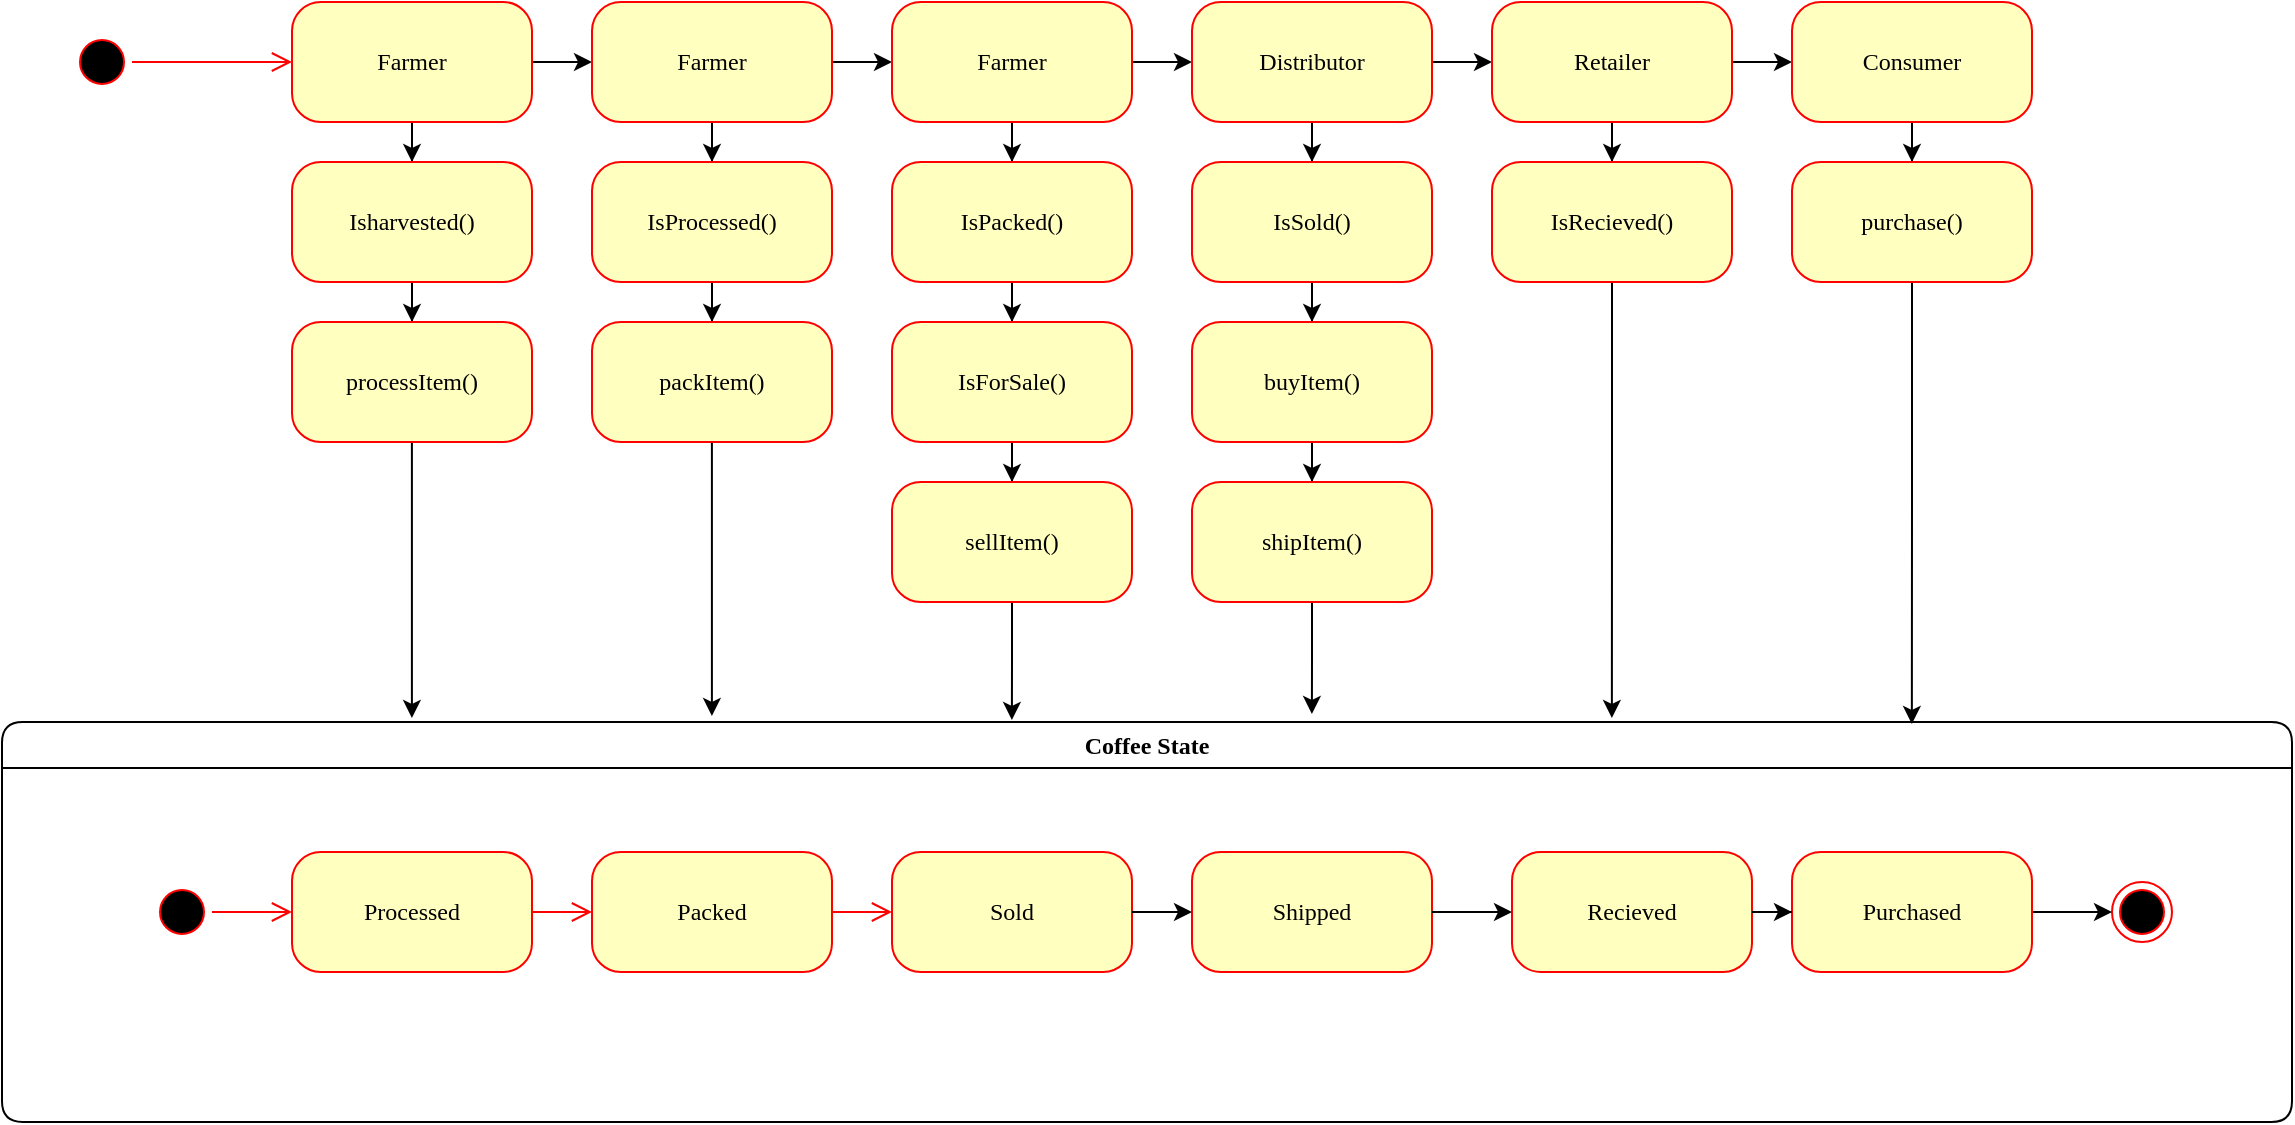 <mxfile version="14.5.10"><diagram id="wKOZRAluol8tqECG0hd-" name="StateDiagram"><mxGraphModel dx="1554" dy="800" grid="1" gridSize="10" guides="1" tooltips="1" connect="1" arrows="1" fold="1" page="1" pageScale="1" pageWidth="850" pageHeight="1100" math="0" shadow="0"><root><mxCell id="SIrhAGBKOmi2-fd3w_vj-0"/><mxCell id="SIrhAGBKOmi2-fd3w_vj-1" parent="SIrhAGBKOmi2-fd3w_vj-0"/><mxCell id="SIrhAGBKOmi2-fd3w_vj-2" value="" style="ellipse;html=1;shape=startState;fillColor=#000000;strokeColor=#ff0000;rounded=1;shadow=0;comic=0;labelBackgroundColor=none;fontFamily=Verdana;fontSize=12;fontColor=#000000;align=center;direction=south;" parent="SIrhAGBKOmi2-fd3w_vj-1" vertex="1"><mxGeometry x="130" y="135" width="30" height="30" as="geometry"/></mxCell><mxCell id="JruOB0VYNwKQPK8TJ-jq-1" value="" style="edgeStyle=orthogonalEdgeStyle;rounded=0;orthogonalLoop=1;jettySize=auto;html=1;" parent="SIrhAGBKOmi2-fd3w_vj-1" source="SIrhAGBKOmi2-fd3w_vj-4" target="JruOB0VYNwKQPK8TJ-jq-0" edge="1"><mxGeometry relative="1" as="geometry"/></mxCell><mxCell id="JruOB0VYNwKQPK8TJ-jq-5" value="" style="edgeStyle=orthogonalEdgeStyle;rounded=0;orthogonalLoop=1;jettySize=auto;html=1;" parent="SIrhAGBKOmi2-fd3w_vj-1" source="SIrhAGBKOmi2-fd3w_vj-4" target="JruOB0VYNwKQPK8TJ-jq-4" edge="1"><mxGeometry relative="1" as="geometry"/></mxCell><mxCell id="SIrhAGBKOmi2-fd3w_vj-4" value="Farmer" style="rounded=1;whiteSpace=wrap;html=1;arcSize=24;fillColor=#ffffc0;strokeColor=#ff0000;shadow=0;comic=0;labelBackgroundColor=none;fontFamily=Verdana;fontSize=12;fontColor=#000000;align=center;" parent="SIrhAGBKOmi2-fd3w_vj-1" vertex="1"><mxGeometry x="240" y="120" width="120" height="60" as="geometry"/></mxCell><mxCell id="SIrhAGBKOmi2-fd3w_vj-12" value="Coffee State" style="swimlane;whiteSpace=wrap;html=1;rounded=1;shadow=0;comic=0;labelBackgroundColor=none;strokeWidth=1;fontFamily=Verdana;fontSize=12;align=center;" parent="SIrhAGBKOmi2-fd3w_vj-1" vertex="1"><mxGeometry x="95" y="480" width="1145" height="200" as="geometry"/></mxCell><mxCell id="SIrhAGBKOmi2-fd3w_vj-13" style="edgeStyle=elbowEdgeStyle;html=1;labelBackgroundColor=none;endArrow=open;endSize=8;strokeColor=#ff0000;fontFamily=Verdana;fontSize=12;align=left;" parent="SIrhAGBKOmi2-fd3w_vj-12" source="SIrhAGBKOmi2-fd3w_vj-14" target="SIrhAGBKOmi2-fd3w_vj-19" edge="1"><mxGeometry relative="1" as="geometry"/></mxCell><mxCell id="SIrhAGBKOmi2-fd3w_vj-14" value="Processed" style="rounded=1;whiteSpace=wrap;html=1;arcSize=24;fillColor=#ffffc0;strokeColor=#ff0000;shadow=0;comic=0;labelBackgroundColor=none;fontFamily=Verdana;fontSize=12;fontColor=#000000;align=center;" parent="SIrhAGBKOmi2-fd3w_vj-12" vertex="1"><mxGeometry x="145" y="65" width="120" height="60" as="geometry"/></mxCell><mxCell id="SIrhAGBKOmi2-fd3w_vj-15" value="" style="ellipse;html=1;shape=endState;fillColor=#000000;strokeColor=#ff0000;rounded=1;shadow=0;comic=0;labelBackgroundColor=none;fontFamily=Verdana;fontSize=12;fontColor=#000000;align=center;" parent="SIrhAGBKOmi2-fd3w_vj-12" vertex="1"><mxGeometry x="1055" y="80" width="30" height="30" as="geometry"/></mxCell><mxCell id="SIrhAGBKOmi2-fd3w_vj-16" style="edgeStyle=elbowEdgeStyle;html=1;labelBackgroundColor=none;endArrow=open;endSize=8;strokeColor=#ff0000;fontFamily=Verdana;fontSize=12;align=left;" parent="SIrhAGBKOmi2-fd3w_vj-12" source="SIrhAGBKOmi2-fd3w_vj-17" target="SIrhAGBKOmi2-fd3w_vj-14" edge="1"><mxGeometry relative="1" as="geometry"/></mxCell><mxCell id="SIrhAGBKOmi2-fd3w_vj-17" value="" style="ellipse;html=1;shape=startState;fillColor=#000000;strokeColor=#ff0000;rounded=1;shadow=0;comic=0;labelBackgroundColor=none;fontFamily=Verdana;fontSize=12;fontColor=#000000;align=center;direction=south;" parent="SIrhAGBKOmi2-fd3w_vj-12" vertex="1"><mxGeometry x="75" y="80" width="30" height="30" as="geometry"/></mxCell><mxCell id="SIrhAGBKOmi2-fd3w_vj-18" style="edgeStyle=elbowEdgeStyle;html=1;labelBackgroundColor=none;endArrow=open;endSize=8;strokeColor=#ff0000;fontFamily=Verdana;fontSize=12;align=left;" parent="SIrhAGBKOmi2-fd3w_vj-12" source="SIrhAGBKOmi2-fd3w_vj-19" target="SIrhAGBKOmi2-fd3w_vj-21" edge="1"><mxGeometry relative="1" as="geometry"/></mxCell><mxCell id="SIrhAGBKOmi2-fd3w_vj-19" value="Packed" style="rounded=1;whiteSpace=wrap;html=1;arcSize=24;fillColor=#ffffc0;strokeColor=#ff0000;shadow=0;comic=0;labelBackgroundColor=none;fontFamily=Verdana;fontSize=12;fontColor=#000000;align=center;" parent="SIrhAGBKOmi2-fd3w_vj-12" vertex="1"><mxGeometry x="295" y="65" width="120" height="60" as="geometry"/></mxCell><mxCell id="SIrhAGBKOmi2-fd3w_vj-21" value="Sold" style="rounded=1;whiteSpace=wrap;html=1;arcSize=24;fillColor=#ffffc0;strokeColor=#ff0000;shadow=0;comic=0;labelBackgroundColor=none;fontFamily=Verdana;fontSize=12;fontColor=#000000;align=center;" parent="SIrhAGBKOmi2-fd3w_vj-12" vertex="1"><mxGeometry x="445" y="65" width="120" height="60" as="geometry"/></mxCell><mxCell id="JruOB0VYNwKQPK8TJ-jq-34" value="Shipped" style="rounded=1;whiteSpace=wrap;html=1;arcSize=24;fillColor=#ffffc0;strokeColor=#ff0000;shadow=0;comic=0;labelBackgroundColor=none;fontFamily=Verdana;fontSize=12;fontColor=#000000;align=center;" parent="SIrhAGBKOmi2-fd3w_vj-12" vertex="1"><mxGeometry x="595" y="65" width="120" height="60" as="geometry"/></mxCell><mxCell id="JruOB0VYNwKQPK8TJ-jq-35" value="" style="edgeStyle=orthogonalEdgeStyle;rounded=0;orthogonalLoop=1;jettySize=auto;html=1;" parent="SIrhAGBKOmi2-fd3w_vj-12" source="SIrhAGBKOmi2-fd3w_vj-21" target="JruOB0VYNwKQPK8TJ-jq-34" edge="1"><mxGeometry relative="1" as="geometry"/></mxCell><mxCell id="JruOB0VYNwKQPK8TJ-jq-36" value="Recieved" style="rounded=1;whiteSpace=wrap;html=1;arcSize=24;fillColor=#ffffc0;strokeColor=#ff0000;shadow=0;comic=0;labelBackgroundColor=none;fontFamily=Verdana;fontSize=12;fontColor=#000000;align=center;" parent="SIrhAGBKOmi2-fd3w_vj-12" vertex="1"><mxGeometry x="755" y="65" width="120" height="60" as="geometry"/></mxCell><mxCell id="JruOB0VYNwKQPK8TJ-jq-37" value="" style="edgeStyle=orthogonalEdgeStyle;rounded=0;orthogonalLoop=1;jettySize=auto;html=1;" parent="SIrhAGBKOmi2-fd3w_vj-12" source="JruOB0VYNwKQPK8TJ-jq-34" target="JruOB0VYNwKQPK8TJ-jq-36" edge="1"><mxGeometry relative="1" as="geometry"/></mxCell><mxCell id="JruOB0VYNwKQPK8TJ-jq-40" style="edgeStyle=orthogonalEdgeStyle;rounded=0;orthogonalLoop=1;jettySize=auto;html=1;" parent="SIrhAGBKOmi2-fd3w_vj-12" source="JruOB0VYNwKQPK8TJ-jq-38" target="SIrhAGBKOmi2-fd3w_vj-15" edge="1"><mxGeometry relative="1" as="geometry"/></mxCell><mxCell id="JruOB0VYNwKQPK8TJ-jq-38" value="Purchased" style="rounded=1;whiteSpace=wrap;html=1;arcSize=24;fillColor=#ffffc0;strokeColor=#ff0000;shadow=0;comic=0;labelBackgroundColor=none;fontFamily=Verdana;fontSize=12;fontColor=#000000;align=center;" parent="SIrhAGBKOmi2-fd3w_vj-12" vertex="1"><mxGeometry x="895" y="65" width="120" height="60" as="geometry"/></mxCell><mxCell id="JruOB0VYNwKQPK8TJ-jq-39" value="" style="edgeStyle=orthogonalEdgeStyle;rounded=0;orthogonalLoop=1;jettySize=auto;html=1;" parent="SIrhAGBKOmi2-fd3w_vj-12" source="JruOB0VYNwKQPK8TJ-jq-36" target="JruOB0VYNwKQPK8TJ-jq-38" edge="1"><mxGeometry relative="1" as="geometry"/></mxCell><mxCell id="SIrhAGBKOmi2-fd3w_vj-23" style="edgeStyle=orthogonalEdgeStyle;html=1;labelBackgroundColor=none;endArrow=open;endSize=8;strokeColor=#ff0000;fontFamily=Verdana;fontSize=12;align=left;" parent="SIrhAGBKOmi2-fd3w_vj-1" source="SIrhAGBKOmi2-fd3w_vj-2" target="SIrhAGBKOmi2-fd3w_vj-4" edge="1"><mxGeometry relative="1" as="geometry"/></mxCell><mxCell id="JruOB0VYNwKQPK8TJ-jq-3" value="" style="edgeStyle=orthogonalEdgeStyle;rounded=0;orthogonalLoop=1;jettySize=auto;html=1;" parent="SIrhAGBKOmi2-fd3w_vj-1" source="JruOB0VYNwKQPK8TJ-jq-0" target="JruOB0VYNwKQPK8TJ-jq-2" edge="1"><mxGeometry relative="1" as="geometry"/></mxCell><mxCell id="JruOB0VYNwKQPK8TJ-jq-0" value="Isharvested()" style="rounded=1;whiteSpace=wrap;html=1;arcSize=24;fillColor=#ffffc0;strokeColor=#ff0000;shadow=0;comic=0;labelBackgroundColor=none;fontFamily=Verdana;fontSize=12;fontColor=#000000;align=center;" parent="SIrhAGBKOmi2-fd3w_vj-1" vertex="1"><mxGeometry x="240" y="200" width="120" height="60" as="geometry"/></mxCell><mxCell id="JruOB0VYNwKQPK8TJ-jq-41" style="edgeStyle=orthogonalEdgeStyle;rounded=0;orthogonalLoop=1;jettySize=auto;html=1;entryX=0.179;entryY=-0.01;entryDx=0;entryDy=0;entryPerimeter=0;" parent="SIrhAGBKOmi2-fd3w_vj-1" source="JruOB0VYNwKQPK8TJ-jq-2" target="SIrhAGBKOmi2-fd3w_vj-12" edge="1"><mxGeometry relative="1" as="geometry"/></mxCell><mxCell id="JruOB0VYNwKQPK8TJ-jq-2" value="processItem()" style="rounded=1;whiteSpace=wrap;html=1;arcSize=24;fillColor=#ffffc0;strokeColor=#ff0000;shadow=0;comic=0;labelBackgroundColor=none;fontFamily=Verdana;fontSize=12;fontColor=#000000;align=center;" parent="SIrhAGBKOmi2-fd3w_vj-1" vertex="1"><mxGeometry x="240" y="280" width="120" height="60" as="geometry"/></mxCell><mxCell id="JruOB0VYNwKQPK8TJ-jq-7" value="" style="edgeStyle=orthogonalEdgeStyle;rounded=0;orthogonalLoop=1;jettySize=auto;html=1;" parent="SIrhAGBKOmi2-fd3w_vj-1" source="JruOB0VYNwKQPK8TJ-jq-4" target="JruOB0VYNwKQPK8TJ-jq-6" edge="1"><mxGeometry relative="1" as="geometry"/></mxCell><mxCell id="JruOB0VYNwKQPK8TJ-jq-11" value="" style="edgeStyle=orthogonalEdgeStyle;rounded=0;orthogonalLoop=1;jettySize=auto;html=1;" parent="SIrhAGBKOmi2-fd3w_vj-1" source="JruOB0VYNwKQPK8TJ-jq-4" target="JruOB0VYNwKQPK8TJ-jq-10" edge="1"><mxGeometry relative="1" as="geometry"/></mxCell><mxCell id="JruOB0VYNwKQPK8TJ-jq-4" value="Farmer" style="rounded=1;whiteSpace=wrap;html=1;arcSize=24;fillColor=#ffffc0;strokeColor=#ff0000;shadow=0;comic=0;labelBackgroundColor=none;fontFamily=Verdana;fontSize=12;fontColor=#000000;align=center;" parent="SIrhAGBKOmi2-fd3w_vj-1" vertex="1"><mxGeometry x="390" y="120" width="120" height="60" as="geometry"/></mxCell><mxCell id="JruOB0VYNwKQPK8TJ-jq-9" value="" style="edgeStyle=orthogonalEdgeStyle;rounded=0;orthogonalLoop=1;jettySize=auto;html=1;" parent="SIrhAGBKOmi2-fd3w_vj-1" source="JruOB0VYNwKQPK8TJ-jq-6" target="JruOB0VYNwKQPK8TJ-jq-8" edge="1"><mxGeometry relative="1" as="geometry"/></mxCell><mxCell id="JruOB0VYNwKQPK8TJ-jq-6" value="IsProcessed()" style="rounded=1;whiteSpace=wrap;html=1;arcSize=24;fillColor=#ffffc0;strokeColor=#ff0000;shadow=0;comic=0;labelBackgroundColor=none;fontFamily=Verdana;fontSize=12;fontColor=#000000;align=center;" parent="SIrhAGBKOmi2-fd3w_vj-1" vertex="1"><mxGeometry x="390" y="200" width="120" height="60" as="geometry"/></mxCell><mxCell id="JruOB0VYNwKQPK8TJ-jq-42" style="edgeStyle=orthogonalEdgeStyle;rounded=0;orthogonalLoop=1;jettySize=auto;html=1;entryX=0.31;entryY=-0.015;entryDx=0;entryDy=0;entryPerimeter=0;" parent="SIrhAGBKOmi2-fd3w_vj-1" source="JruOB0VYNwKQPK8TJ-jq-8" target="SIrhAGBKOmi2-fd3w_vj-12" edge="1"><mxGeometry relative="1" as="geometry"/></mxCell><mxCell id="JruOB0VYNwKQPK8TJ-jq-8" value="packItem()" style="rounded=1;whiteSpace=wrap;html=1;arcSize=24;fillColor=#ffffc0;strokeColor=#ff0000;shadow=0;comic=0;labelBackgroundColor=none;fontFamily=Verdana;fontSize=12;fontColor=#000000;align=center;" parent="SIrhAGBKOmi2-fd3w_vj-1" vertex="1"><mxGeometry x="390" y="280" width="120" height="60" as="geometry"/></mxCell><mxCell id="JruOB0VYNwKQPK8TJ-jq-13" value="" style="edgeStyle=orthogonalEdgeStyle;rounded=0;orthogonalLoop=1;jettySize=auto;html=1;" parent="SIrhAGBKOmi2-fd3w_vj-1" source="JruOB0VYNwKQPK8TJ-jq-10" target="JruOB0VYNwKQPK8TJ-jq-12" edge="1"><mxGeometry relative="1" as="geometry"/></mxCell><mxCell id="JruOB0VYNwKQPK8TJ-jq-19" value="" style="edgeStyle=orthogonalEdgeStyle;rounded=0;orthogonalLoop=1;jettySize=auto;html=1;" parent="SIrhAGBKOmi2-fd3w_vj-1" source="JruOB0VYNwKQPK8TJ-jq-10" target="JruOB0VYNwKQPK8TJ-jq-18" edge="1"><mxGeometry relative="1" as="geometry"/></mxCell><mxCell id="JruOB0VYNwKQPK8TJ-jq-10" value="Farmer" style="rounded=1;whiteSpace=wrap;html=1;arcSize=24;fillColor=#ffffc0;strokeColor=#ff0000;shadow=0;comic=0;labelBackgroundColor=none;fontFamily=Verdana;fontSize=12;fontColor=#000000;align=center;" parent="SIrhAGBKOmi2-fd3w_vj-1" vertex="1"><mxGeometry x="540" y="120" width="120" height="60" as="geometry"/></mxCell><mxCell id="JruOB0VYNwKQPK8TJ-jq-15" value="" style="edgeStyle=orthogonalEdgeStyle;rounded=0;orthogonalLoop=1;jettySize=auto;html=1;" parent="SIrhAGBKOmi2-fd3w_vj-1" source="JruOB0VYNwKQPK8TJ-jq-12" target="JruOB0VYNwKQPK8TJ-jq-14" edge="1"><mxGeometry relative="1" as="geometry"/></mxCell><mxCell id="JruOB0VYNwKQPK8TJ-jq-12" value="IsPacked()" style="rounded=1;whiteSpace=wrap;html=1;arcSize=24;fillColor=#ffffc0;strokeColor=#ff0000;shadow=0;comic=0;labelBackgroundColor=none;fontFamily=Verdana;fontSize=12;fontColor=#000000;align=center;" parent="SIrhAGBKOmi2-fd3w_vj-1" vertex="1"><mxGeometry x="540" y="200" width="120" height="60" as="geometry"/></mxCell><mxCell id="JruOB0VYNwKQPK8TJ-jq-17" value="" style="edgeStyle=orthogonalEdgeStyle;rounded=0;orthogonalLoop=1;jettySize=auto;html=1;" parent="SIrhAGBKOmi2-fd3w_vj-1" source="JruOB0VYNwKQPK8TJ-jq-14" target="JruOB0VYNwKQPK8TJ-jq-16" edge="1"><mxGeometry relative="1" as="geometry"/></mxCell><mxCell id="JruOB0VYNwKQPK8TJ-jq-14" value="IsForSale()" style="rounded=1;whiteSpace=wrap;html=1;arcSize=24;fillColor=#ffffc0;strokeColor=#ff0000;shadow=0;comic=0;labelBackgroundColor=none;fontFamily=Verdana;fontSize=12;fontColor=#000000;align=center;" parent="SIrhAGBKOmi2-fd3w_vj-1" vertex="1"><mxGeometry x="540" y="280" width="120" height="60" as="geometry"/></mxCell><mxCell id="JruOB0VYNwKQPK8TJ-jq-44" style="edgeStyle=orthogonalEdgeStyle;rounded=0;orthogonalLoop=1;jettySize=auto;html=1;entryX=0.441;entryY=-0.005;entryDx=0;entryDy=0;entryPerimeter=0;" parent="SIrhAGBKOmi2-fd3w_vj-1" source="JruOB0VYNwKQPK8TJ-jq-16" target="SIrhAGBKOmi2-fd3w_vj-12" edge="1"><mxGeometry relative="1" as="geometry"/></mxCell><mxCell id="JruOB0VYNwKQPK8TJ-jq-16" value="sellItem()" style="rounded=1;whiteSpace=wrap;html=1;arcSize=24;fillColor=#ffffc0;strokeColor=#ff0000;shadow=0;comic=0;labelBackgroundColor=none;fontFamily=Verdana;fontSize=12;fontColor=#000000;align=center;" parent="SIrhAGBKOmi2-fd3w_vj-1" vertex="1"><mxGeometry x="540" y="360" width="120" height="60" as="geometry"/></mxCell><mxCell id="JruOB0VYNwKQPK8TJ-jq-21" value="" style="edgeStyle=orthogonalEdgeStyle;rounded=0;orthogonalLoop=1;jettySize=auto;html=1;" parent="SIrhAGBKOmi2-fd3w_vj-1" source="JruOB0VYNwKQPK8TJ-jq-18" target="JruOB0VYNwKQPK8TJ-jq-20" edge="1"><mxGeometry relative="1" as="geometry"/></mxCell><mxCell id="JruOB0VYNwKQPK8TJ-jq-23" value="" style="edgeStyle=orthogonalEdgeStyle;rounded=0;orthogonalLoop=1;jettySize=auto;html=1;" parent="SIrhAGBKOmi2-fd3w_vj-1" source="JruOB0VYNwKQPK8TJ-jq-18" target="JruOB0VYNwKQPK8TJ-jq-22" edge="1"><mxGeometry relative="1" as="geometry"/></mxCell><mxCell id="JruOB0VYNwKQPK8TJ-jq-18" value="Distributor" style="rounded=1;whiteSpace=wrap;html=1;arcSize=24;fillColor=#ffffc0;strokeColor=#ff0000;shadow=0;comic=0;labelBackgroundColor=none;fontFamily=Verdana;fontSize=12;fontColor=#000000;align=center;" parent="SIrhAGBKOmi2-fd3w_vj-1" vertex="1"><mxGeometry x="690" y="120" width="120" height="60" as="geometry"/></mxCell><mxCell id="JruOB0VYNwKQPK8TJ-jq-31" value="" style="edgeStyle=orthogonalEdgeStyle;rounded=0;orthogonalLoop=1;jettySize=auto;html=1;" parent="SIrhAGBKOmi2-fd3w_vj-1" source="JruOB0VYNwKQPK8TJ-jq-20" target="JruOB0VYNwKQPK8TJ-jq-30" edge="1"><mxGeometry relative="1" as="geometry"/></mxCell><mxCell id="JruOB0VYNwKQPK8TJ-jq-20" value="IsSold()" style="rounded=1;whiteSpace=wrap;html=1;arcSize=24;fillColor=#ffffc0;strokeColor=#ff0000;shadow=0;comic=0;labelBackgroundColor=none;fontFamily=Verdana;fontSize=12;fontColor=#000000;align=center;" parent="SIrhAGBKOmi2-fd3w_vj-1" vertex="1"><mxGeometry x="690" y="200" width="120" height="60" as="geometry"/></mxCell><mxCell id="JruOB0VYNwKQPK8TJ-jq-25" value="" style="edgeStyle=orthogonalEdgeStyle;rounded=0;orthogonalLoop=1;jettySize=auto;html=1;" parent="SIrhAGBKOmi2-fd3w_vj-1" source="JruOB0VYNwKQPK8TJ-jq-22" target="JruOB0VYNwKQPK8TJ-jq-24" edge="1"><mxGeometry relative="1" as="geometry"/></mxCell><mxCell id="JruOB0VYNwKQPK8TJ-jq-27" value="" style="edgeStyle=orthogonalEdgeStyle;rounded=0;orthogonalLoop=1;jettySize=auto;html=1;" parent="SIrhAGBKOmi2-fd3w_vj-1" source="JruOB0VYNwKQPK8TJ-jq-22" target="JruOB0VYNwKQPK8TJ-jq-26" edge="1"><mxGeometry relative="1" as="geometry"/></mxCell><mxCell id="JruOB0VYNwKQPK8TJ-jq-22" value="Retailer" style="rounded=1;whiteSpace=wrap;html=1;arcSize=24;fillColor=#ffffc0;strokeColor=#ff0000;shadow=0;comic=0;labelBackgroundColor=none;fontFamily=Verdana;fontSize=12;fontColor=#000000;align=center;" parent="SIrhAGBKOmi2-fd3w_vj-1" vertex="1"><mxGeometry x="840" y="120" width="120" height="60" as="geometry"/></mxCell><mxCell id="JruOB0VYNwKQPK8TJ-jq-46" style="edgeStyle=orthogonalEdgeStyle;rounded=0;orthogonalLoop=1;jettySize=auto;html=1;entryX=0.703;entryY=-0.01;entryDx=0;entryDy=0;entryPerimeter=0;" parent="SIrhAGBKOmi2-fd3w_vj-1" source="JruOB0VYNwKQPK8TJ-jq-24" target="SIrhAGBKOmi2-fd3w_vj-12" edge="1"><mxGeometry relative="1" as="geometry"/></mxCell><mxCell id="JruOB0VYNwKQPK8TJ-jq-24" value="IsRecieved()" style="rounded=1;whiteSpace=wrap;html=1;arcSize=24;fillColor=#ffffc0;strokeColor=#ff0000;shadow=0;comic=0;labelBackgroundColor=none;fontFamily=Verdana;fontSize=12;fontColor=#000000;align=center;" parent="SIrhAGBKOmi2-fd3w_vj-1" vertex="1"><mxGeometry x="840" y="200" width="120" height="60" as="geometry"/></mxCell><mxCell id="JruOB0VYNwKQPK8TJ-jq-29" value="" style="edgeStyle=orthogonalEdgeStyle;rounded=0;orthogonalLoop=1;jettySize=auto;html=1;" parent="SIrhAGBKOmi2-fd3w_vj-1" source="JruOB0VYNwKQPK8TJ-jq-26" target="JruOB0VYNwKQPK8TJ-jq-28" edge="1"><mxGeometry relative="1" as="geometry"/></mxCell><mxCell id="JruOB0VYNwKQPK8TJ-jq-26" value="Consumer" style="rounded=1;whiteSpace=wrap;html=1;arcSize=24;fillColor=#ffffc0;strokeColor=#ff0000;shadow=0;comic=0;labelBackgroundColor=none;fontFamily=Verdana;fontSize=12;fontColor=#000000;align=center;" parent="SIrhAGBKOmi2-fd3w_vj-1" vertex="1"><mxGeometry x="990" y="120" width="120" height="60" as="geometry"/></mxCell><mxCell id="JruOB0VYNwKQPK8TJ-jq-47" style="edgeStyle=orthogonalEdgeStyle;rounded=0;orthogonalLoop=1;jettySize=auto;html=1;entryX=0.834;entryY=0.005;entryDx=0;entryDy=0;entryPerimeter=0;" parent="SIrhAGBKOmi2-fd3w_vj-1" source="JruOB0VYNwKQPK8TJ-jq-28" target="SIrhAGBKOmi2-fd3w_vj-12" edge="1"><mxGeometry relative="1" as="geometry"/></mxCell><mxCell id="JruOB0VYNwKQPK8TJ-jq-28" value="purchase()" style="rounded=1;whiteSpace=wrap;html=1;arcSize=24;fillColor=#ffffc0;strokeColor=#ff0000;shadow=0;comic=0;labelBackgroundColor=none;fontFamily=Verdana;fontSize=12;fontColor=#000000;align=center;" parent="SIrhAGBKOmi2-fd3w_vj-1" vertex="1"><mxGeometry x="990" y="200" width="120" height="60" as="geometry"/></mxCell><mxCell id="JruOB0VYNwKQPK8TJ-jq-33" value="" style="edgeStyle=orthogonalEdgeStyle;rounded=0;orthogonalLoop=1;jettySize=auto;html=1;" parent="SIrhAGBKOmi2-fd3w_vj-1" source="JruOB0VYNwKQPK8TJ-jq-30" target="JruOB0VYNwKQPK8TJ-jq-32" edge="1"><mxGeometry relative="1" as="geometry"/></mxCell><mxCell id="JruOB0VYNwKQPK8TJ-jq-30" value="buyItem()" style="rounded=1;whiteSpace=wrap;html=1;arcSize=24;fillColor=#ffffc0;strokeColor=#ff0000;shadow=0;comic=0;labelBackgroundColor=none;fontFamily=Verdana;fontSize=12;fontColor=#000000;align=center;" parent="SIrhAGBKOmi2-fd3w_vj-1" vertex="1"><mxGeometry x="690" y="280" width="120" height="60" as="geometry"/></mxCell><mxCell id="JruOB0VYNwKQPK8TJ-jq-45" style="edgeStyle=orthogonalEdgeStyle;rounded=0;orthogonalLoop=1;jettySize=auto;html=1;entryX=0.572;entryY=-0.02;entryDx=0;entryDy=0;entryPerimeter=0;" parent="SIrhAGBKOmi2-fd3w_vj-1" source="JruOB0VYNwKQPK8TJ-jq-32" target="SIrhAGBKOmi2-fd3w_vj-12" edge="1"><mxGeometry relative="1" as="geometry"/></mxCell><mxCell id="JruOB0VYNwKQPK8TJ-jq-32" value="shipItem()" style="rounded=1;whiteSpace=wrap;html=1;arcSize=24;fillColor=#ffffc0;strokeColor=#ff0000;shadow=0;comic=0;labelBackgroundColor=none;fontFamily=Verdana;fontSize=12;fontColor=#000000;align=center;" parent="SIrhAGBKOmi2-fd3w_vj-1" vertex="1"><mxGeometry x="690" y="360" width="120" height="60" as="geometry"/></mxCell></root></mxGraphModel></diagram></mxfile>